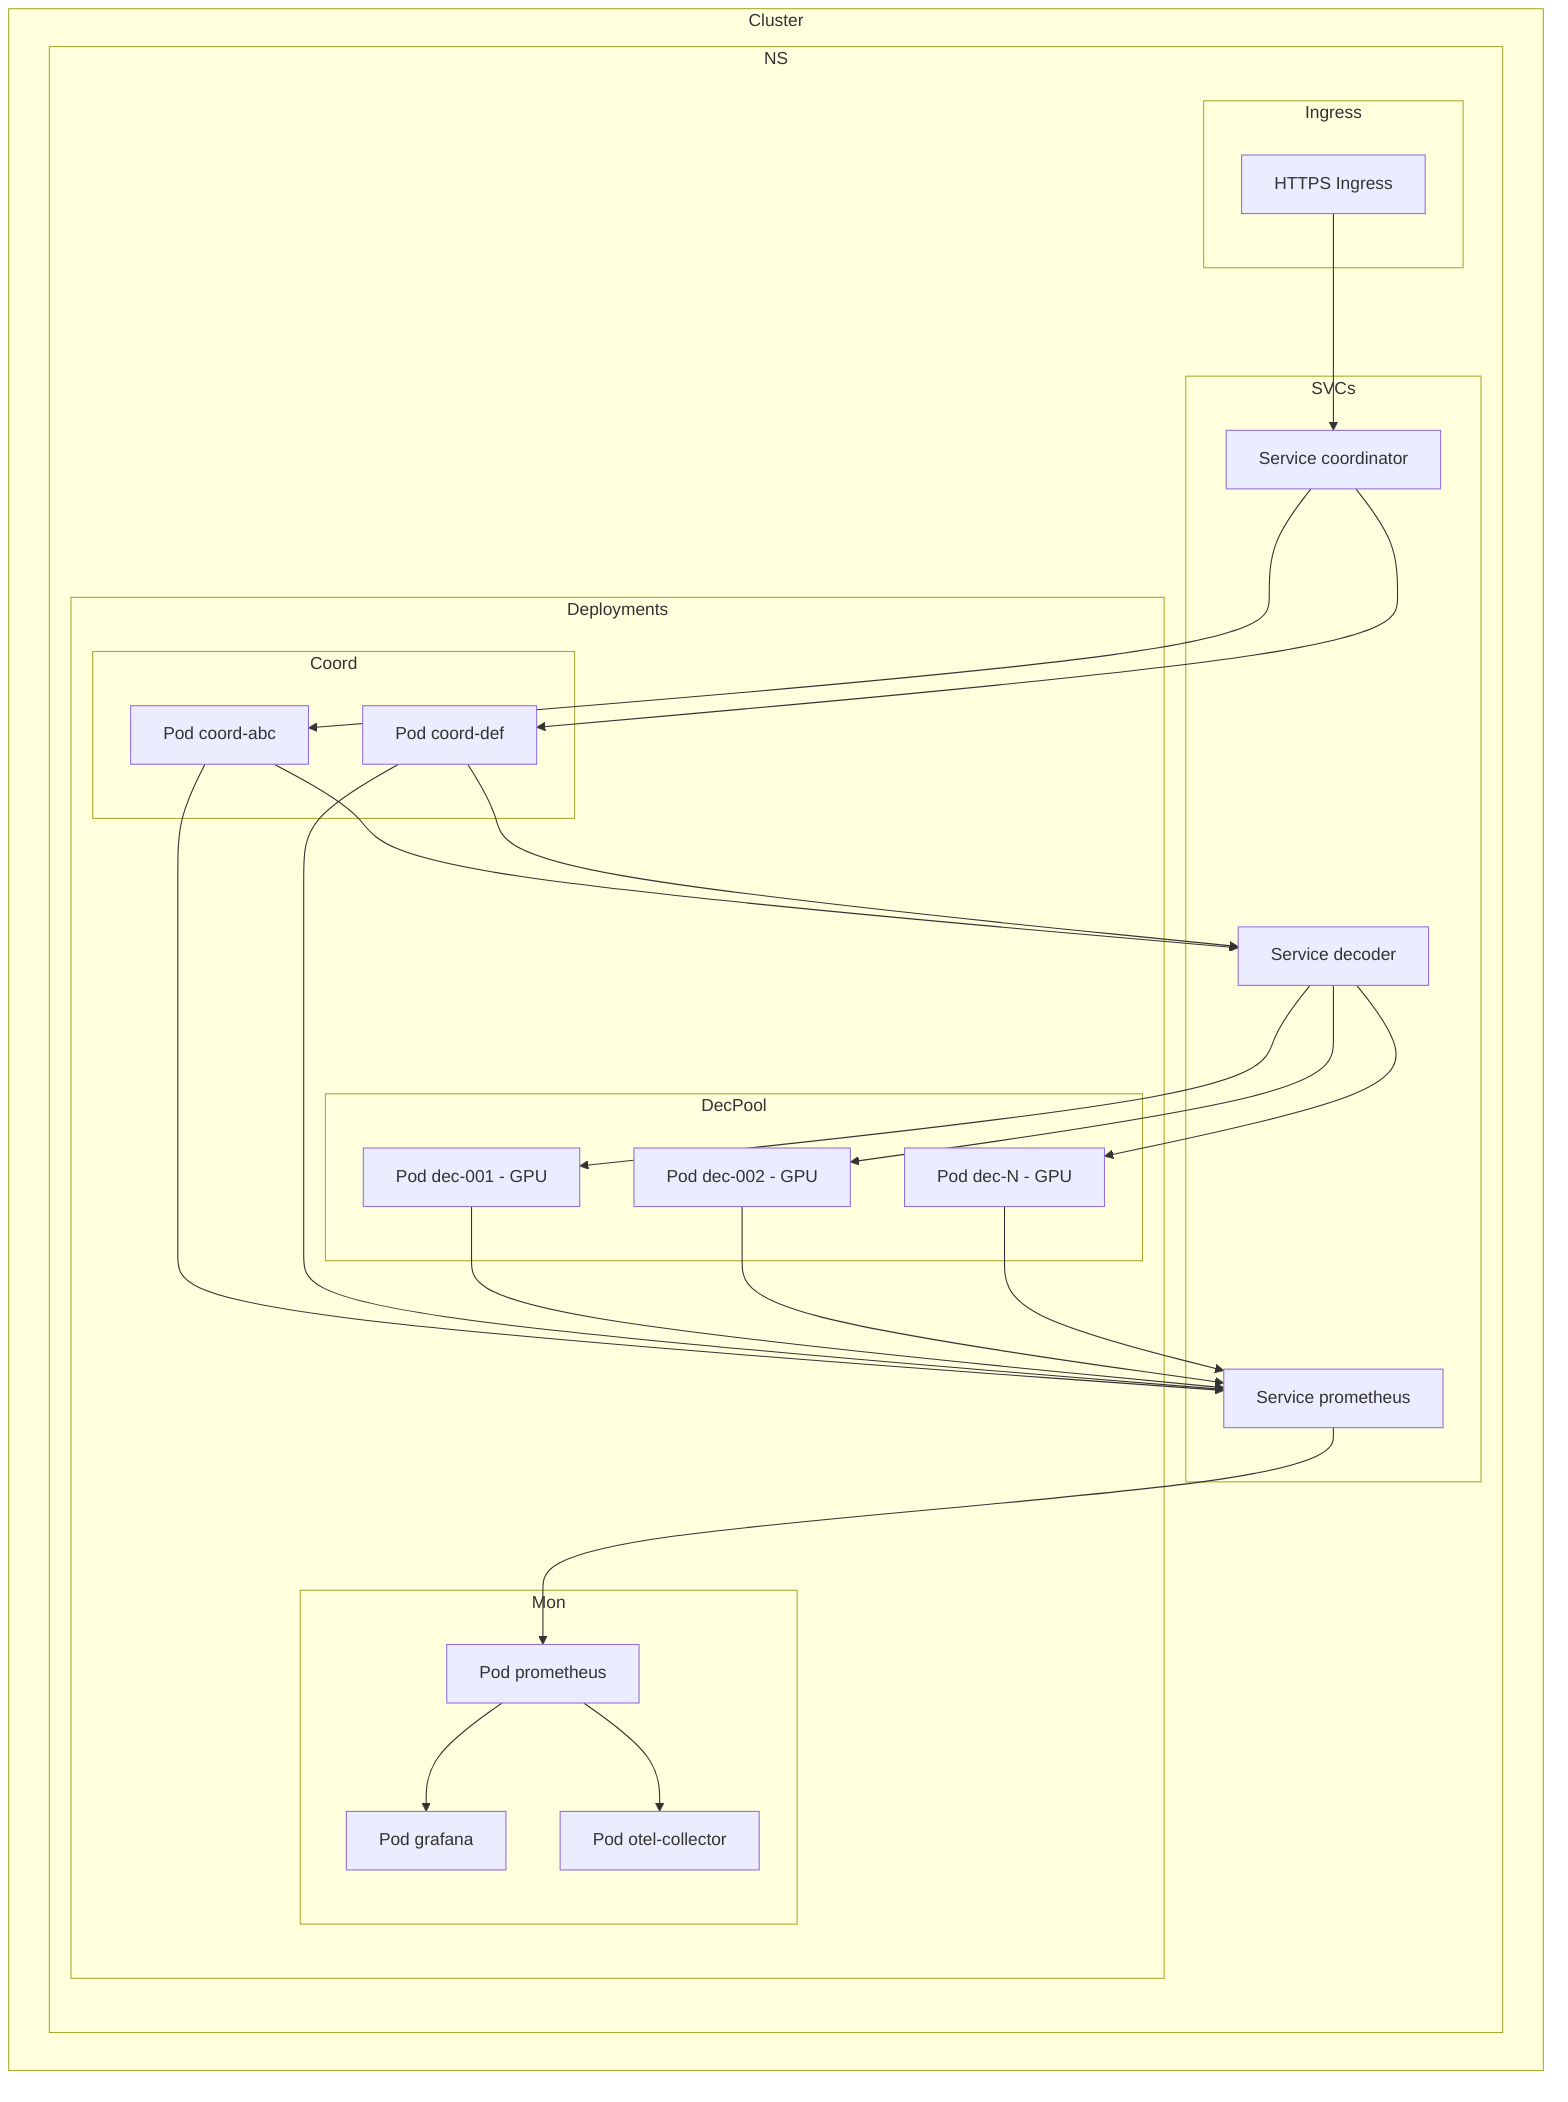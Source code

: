 flowchart TB
    subgraph Cluster
        subgraph NS
            subgraph Ingress
                IG[HTTPS Ingress]
            end

            subgraph SVCs
                SCoord[Service coordinator]
                SDec[Service decoder]
                SMon[Service prometheus]
            end

            subgraph Deployments
                subgraph Coord
                    CPod1[Pod coord-abc]
                    CPod2[Pod coord-def]
                end
                subgraph DecPool
                    DPod1[Pod dec-001 - GPU]
                    DPod2[Pod dec-002 - GPU]
                    DPodN[Pod dec-N - GPU]
                end
                subgraph Mon
                    PPod[Pod prometheus]
                    GPod[Pod grafana]
                    OTel[Pod otel-collector]
                end
            end
        end
    end

    IG --> SCoord
    SCoord --> CPod1
    SCoord --> CPod2

    CPod1 --> SDec
    CPod2 --> SDec

    SDec --> DPod1
    SDec --> DPod2
    SDec --> DPodN

    CPod1 --> SMon
    CPod2 --> SMon
    DPod1 --> SMon
    DPod2 --> SMon
    DPodN --> SMon

    SMon --> PPod
    PPod --> GPod
    PPod --> OTel